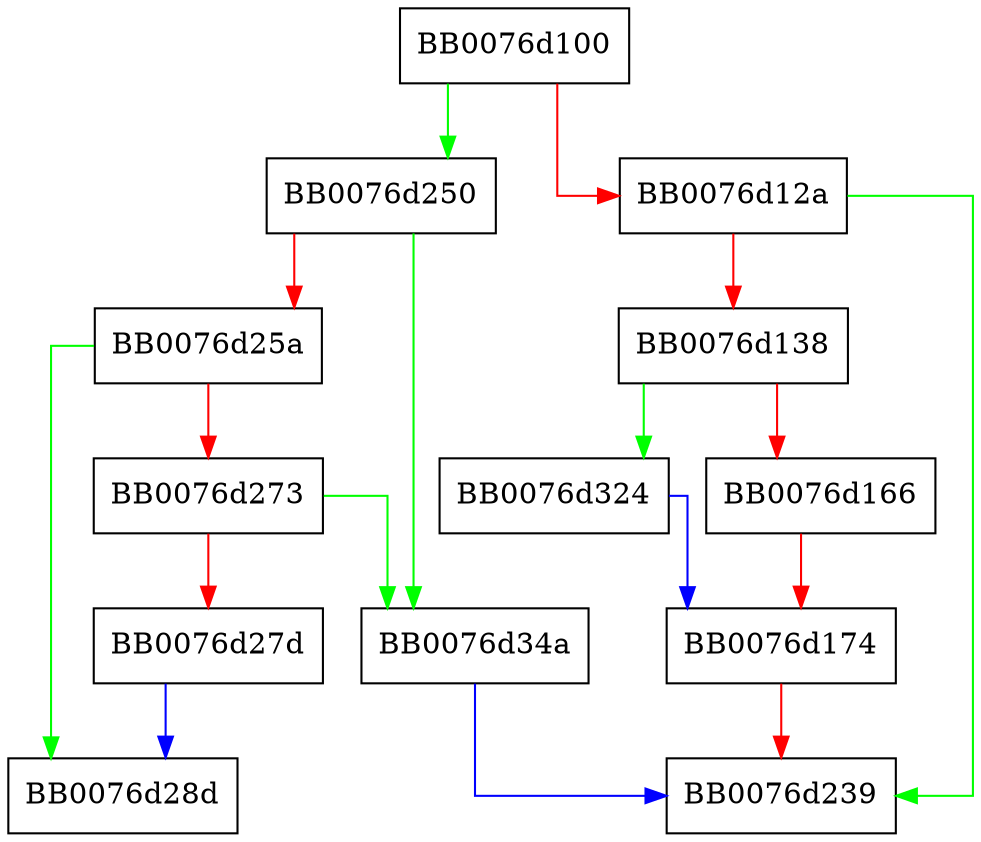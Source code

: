 digraph rc4_hmac_md5_ctrl {
  node [shape="box"];
  graph [splines=ortho];
  BB0076d100 -> BB0076d250 [color="green"];
  BB0076d100 -> BB0076d12a [color="red"];
  BB0076d12a -> BB0076d239 [color="green"];
  BB0076d12a -> BB0076d138 [color="red"];
  BB0076d138 -> BB0076d324 [color="green"];
  BB0076d138 -> BB0076d166 [color="red"];
  BB0076d166 -> BB0076d174 [color="red"];
  BB0076d174 -> BB0076d239 [color="red"];
  BB0076d250 -> BB0076d34a [color="green"];
  BB0076d250 -> BB0076d25a [color="red"];
  BB0076d25a -> BB0076d28d [color="green"];
  BB0076d25a -> BB0076d273 [color="red"];
  BB0076d273 -> BB0076d34a [color="green"];
  BB0076d273 -> BB0076d27d [color="red"];
  BB0076d27d -> BB0076d28d [color="blue"];
  BB0076d324 -> BB0076d174 [color="blue"];
  BB0076d34a -> BB0076d239 [color="blue"];
}